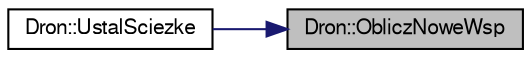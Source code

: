 digraph "Dron::ObliczNoweWsp"
{
 // LATEX_PDF_SIZE
  edge [fontname="FreeSans",fontsize="10",labelfontname="FreeSans",labelfontsize="10"];
  node [fontname="FreeSans",fontsize="10",shape=record];
  rankdir="RL";
  Node1 [label="Dron::ObliczNoweWsp",height=0.2,width=0.4,color="black", fillcolor="grey75", style="filled", fontcolor="black",tooltip="Metoda obliczajca wspolrzedne drona."];
  Node1 -> Node2 [dir="back",color="midnightblue",fontsize="10",style="solid",fontname="FreeSans"];
  Node2 [label="Dron::UstalSciezke",height=0.2,width=0.4,color="black", fillcolor="white", style="filled",URL="$a00121.html#a5aaddcfaedfda012a98efd175c139227",tooltip="Metoda ustalajaca sciezke lotu drona."];
}
